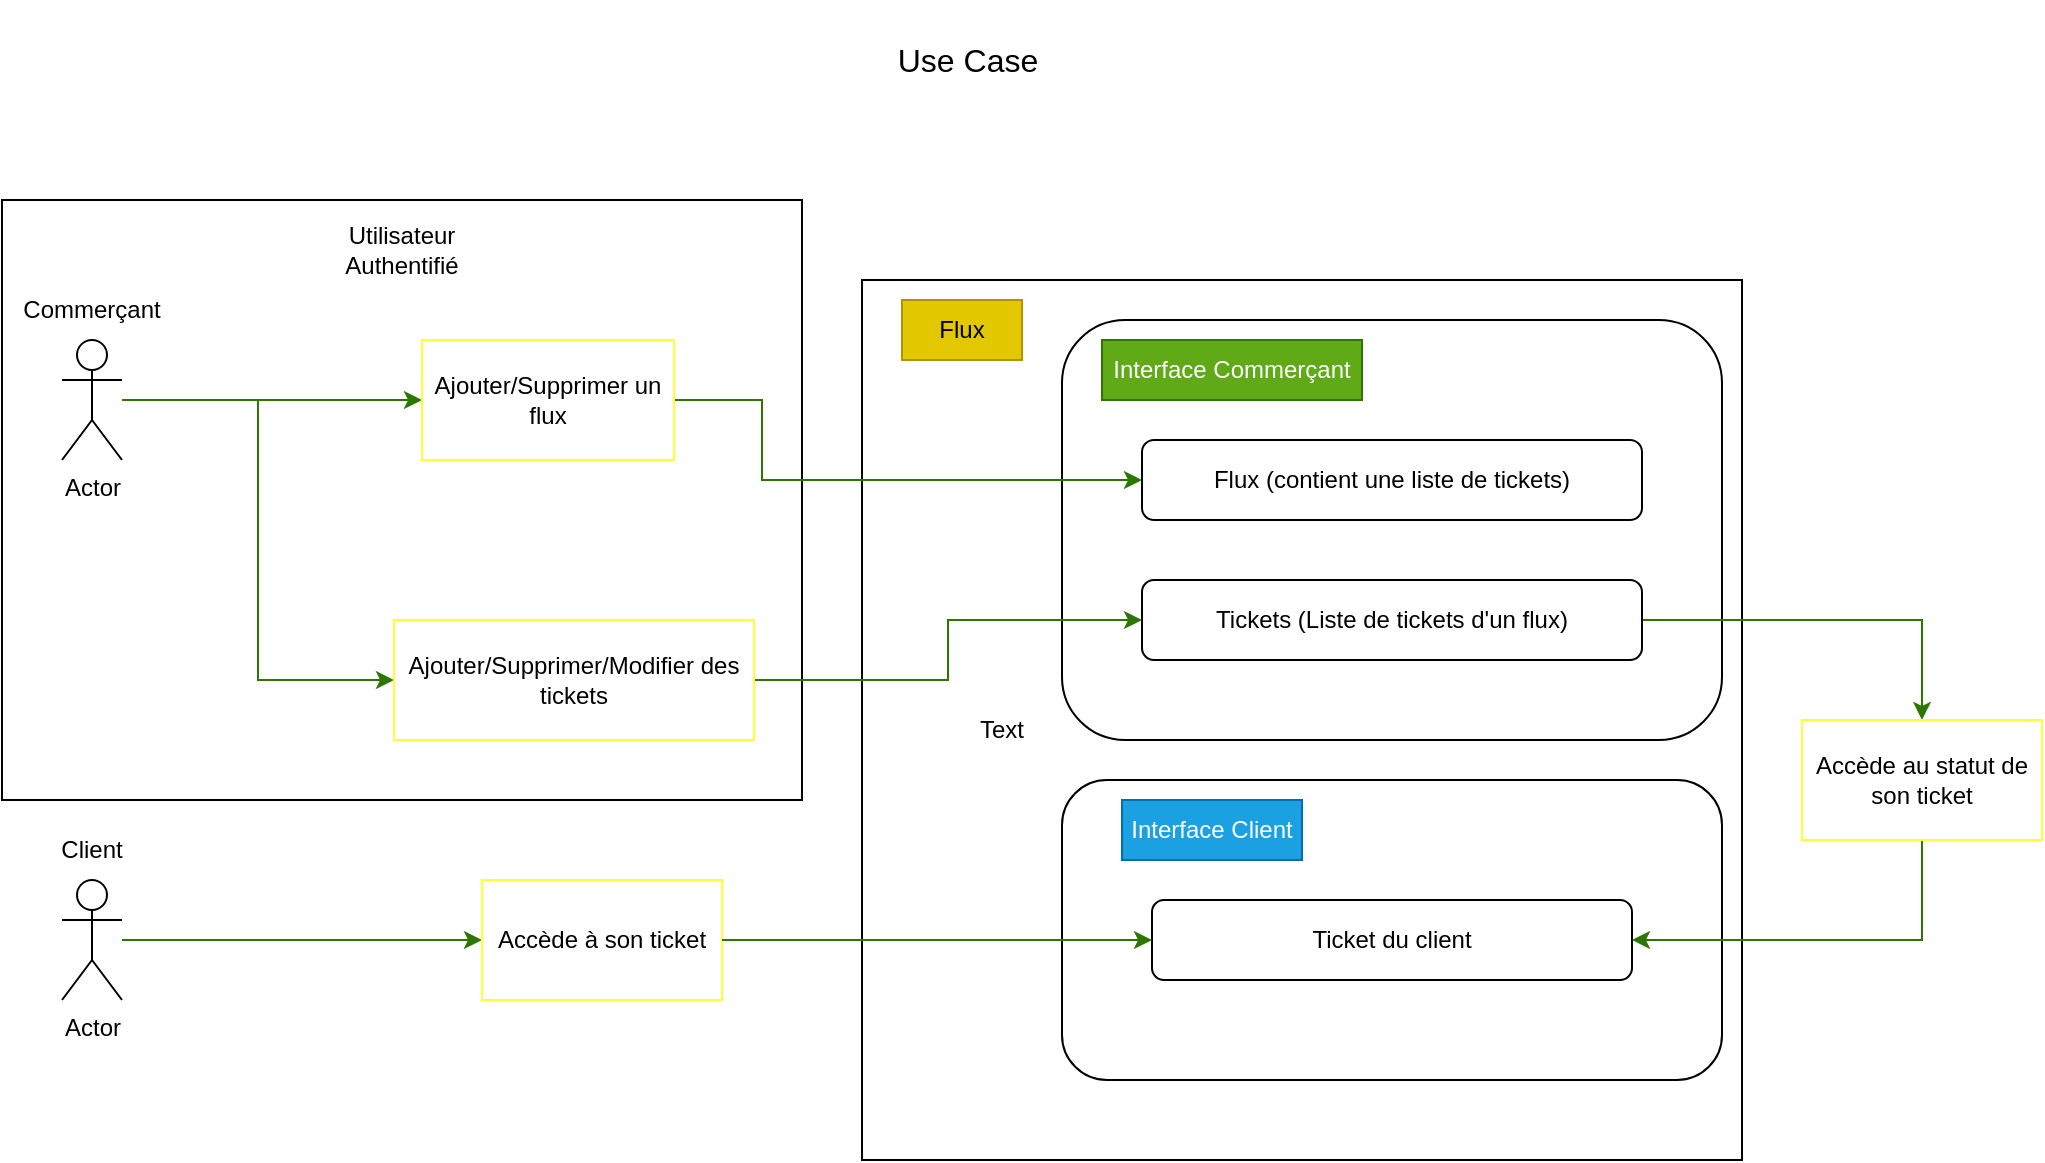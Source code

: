 <mxfile version="21.4.0" type="github">
  <diagram name="Page-1" id="L3jArq6J0F_VoiQkwB9n">
    <mxGraphModel dx="2522" dy="938" grid="1" gridSize="10" guides="1" tooltips="1" connect="1" arrows="1" fold="1" page="1" pageScale="1" pageWidth="827" pageHeight="1169" math="0" shadow="0">
      <root>
        <mxCell id="0" />
        <mxCell id="1" parent="0" />
        <mxCell id="9Peq9ZwE4s5D_hsLS-z3-54" value="" style="rounded=0;whiteSpace=wrap;html=1;" parent="1" vertex="1">
          <mxGeometry x="-700" y="200" width="400" height="300" as="geometry" />
        </mxCell>
        <mxCell id="9Peq9ZwE4s5D_hsLS-z3-1" value="" style="whiteSpace=wrap;html=1;aspect=fixed;" parent="1" vertex="1">
          <mxGeometry x="-270" y="240" width="440" height="440" as="geometry" />
        </mxCell>
        <mxCell id="9Peq9ZwE4s5D_hsLS-z3-48" style="edgeStyle=orthogonalEdgeStyle;rounded=0;orthogonalLoop=1;jettySize=auto;html=1;entryX=0;entryY=0.5;entryDx=0;entryDy=0;fillColor=#60a917;strokeColor=#2D7600;" parent="1" source="9Peq9ZwE4s5D_hsLS-z3-2" target="9Peq9ZwE4s5D_hsLS-z3-47" edge="1">
          <mxGeometry relative="1" as="geometry" />
        </mxCell>
        <mxCell id="9Peq9ZwE4s5D_hsLS-z3-2" value="Actor" style="shape=umlActor;verticalLabelPosition=bottom;verticalAlign=top;html=1;" parent="1" vertex="1">
          <mxGeometry x="-670" y="270" width="30" height="60" as="geometry" />
        </mxCell>
        <mxCell id="9Peq9ZwE4s5D_hsLS-z3-10" value="Actor" style="shape=umlActor;verticalLabelPosition=bottom;verticalAlign=top;html=1;" parent="1" vertex="1">
          <mxGeometry x="-670" y="540" width="30" height="60" as="geometry" />
        </mxCell>
        <mxCell id="9Peq9ZwE4s5D_hsLS-z3-20" value="Commerçant" style="text;html=1;strokeColor=none;fillColor=none;align=center;verticalAlign=middle;whiteSpace=wrap;rounded=0;" parent="1" vertex="1">
          <mxGeometry x="-685" y="240" width="60" height="30" as="geometry" />
        </mxCell>
        <mxCell id="9Peq9ZwE4s5D_hsLS-z3-21" value="Client" style="text;html=1;strokeColor=none;fillColor=none;align=center;verticalAlign=middle;whiteSpace=wrap;rounded=0;" parent="1" vertex="1">
          <mxGeometry x="-685" y="510" width="60" height="30" as="geometry" />
        </mxCell>
        <mxCell id="9Peq9ZwE4s5D_hsLS-z3-22" value="Flux" style="text;html=1;strokeColor=#B09500;fillColor=#e3c800;align=center;verticalAlign=middle;whiteSpace=wrap;rounded=0;fontColor=#000000;" parent="1" vertex="1">
          <mxGeometry x="-250" y="250" width="60" height="30" as="geometry" />
        </mxCell>
        <mxCell id="9Peq9ZwE4s5D_hsLS-z3-25" value="" style="rounded=1;whiteSpace=wrap;html=1;" parent="1" vertex="1">
          <mxGeometry x="-170" y="260" width="330" height="210" as="geometry" />
        </mxCell>
        <mxCell id="9Peq9ZwE4s5D_hsLS-z3-24" value="Interface Commerçant" style="text;html=1;strokeColor=#2D7600;fillColor=#60a917;align=center;verticalAlign=middle;whiteSpace=wrap;rounded=0;fontColor=#ffffff;" parent="1" vertex="1">
          <mxGeometry x="-150" y="270" width="130" height="30" as="geometry" />
        </mxCell>
        <mxCell id="9Peq9ZwE4s5D_hsLS-z3-26" value="" style="rounded=1;whiteSpace=wrap;html=1;" parent="1" vertex="1">
          <mxGeometry x="-170" y="490" width="330" height="150" as="geometry" />
        </mxCell>
        <mxCell id="9Peq9ZwE4s5D_hsLS-z3-27" value="Interface Client" style="text;html=1;strokeColor=#006EAF;fillColor=#1ba1e2;align=center;verticalAlign=middle;whiteSpace=wrap;rounded=0;fontColor=#ffffff;" parent="1" vertex="1">
          <mxGeometry x="-140" y="500" width="90" height="30" as="geometry" />
        </mxCell>
        <mxCell id="9Peq9ZwE4s5D_hsLS-z3-29" value="Flux (contient une liste de tickets)" style="rounded=1;whiteSpace=wrap;html=1;" parent="1" vertex="1">
          <mxGeometry x="-130" y="320" width="250" height="40" as="geometry" />
        </mxCell>
        <mxCell id="9Peq9ZwE4s5D_hsLS-z3-52" style="edgeStyle=orthogonalEdgeStyle;rounded=0;orthogonalLoop=1;jettySize=auto;html=1;entryX=0.5;entryY=0;entryDx=0;entryDy=0;fillColor=#60a917;strokeColor=#2D7600;" parent="1" source="9Peq9ZwE4s5D_hsLS-z3-30" target="9Peq9ZwE4s5D_hsLS-z3-35" edge="1">
          <mxGeometry relative="1" as="geometry" />
        </mxCell>
        <mxCell id="9Peq9ZwE4s5D_hsLS-z3-30" value="Tickets (Liste de tickets d&#39;un flux)" style="rounded=1;whiteSpace=wrap;html=1;" parent="1" vertex="1">
          <mxGeometry x="-130" y="390" width="250" height="40" as="geometry" />
        </mxCell>
        <mxCell id="9Peq9ZwE4s5D_hsLS-z3-31" value="Ticket du client" style="rounded=1;whiteSpace=wrap;html=1;" parent="1" vertex="1">
          <mxGeometry x="-125" y="550" width="240" height="40" as="geometry" />
        </mxCell>
        <mxCell id="9Peq9ZwE4s5D_hsLS-z3-53" style="edgeStyle=orthogonalEdgeStyle;rounded=0;orthogonalLoop=1;jettySize=auto;html=1;entryX=1;entryY=0.5;entryDx=0;entryDy=0;fillColor=#60a917;strokeColor=#2D7600;" parent="1" source="9Peq9ZwE4s5D_hsLS-z3-35" target="9Peq9ZwE4s5D_hsLS-z3-31" edge="1">
          <mxGeometry relative="1" as="geometry">
            <Array as="points">
              <mxPoint x="260" y="570" />
            </Array>
          </mxGeometry>
        </mxCell>
        <mxCell id="9Peq9ZwE4s5D_hsLS-z3-35" value="Accède au statut de son ticket" style="whiteSpace=wrap;html=1;strokeColor=#FFFF33;" parent="1" vertex="1">
          <mxGeometry x="200" y="460" width="120" height="60" as="geometry" />
        </mxCell>
        <mxCell id="9Peq9ZwE4s5D_hsLS-z3-39" style="edgeStyle=orthogonalEdgeStyle;rounded=0;orthogonalLoop=1;jettySize=auto;html=1;fillColor=#60a917;strokeColor=#2D7600;" parent="1" source="9Peq9ZwE4s5D_hsLS-z3-49" target="9Peq9ZwE4s5D_hsLS-z3-29" edge="1">
          <mxGeometry relative="1" as="geometry">
            <Array as="points">
              <mxPoint x="-320" y="300" />
              <mxPoint x="-320" y="340" />
            </Array>
          </mxGeometry>
        </mxCell>
        <mxCell id="9Peq9ZwE4s5D_hsLS-z3-44" style="edgeStyle=orthogonalEdgeStyle;rounded=0;orthogonalLoop=1;jettySize=auto;html=1;exitX=1;exitY=0.5;exitDx=0;exitDy=0;fillColor=#60a917;strokeColor=#2D7600;" parent="1" source="9Peq9ZwE4s5D_hsLS-z3-47" target="9Peq9ZwE4s5D_hsLS-z3-30" edge="1">
          <mxGeometry relative="1" as="geometry">
            <mxPoint x="-340" y="410" as="sourcePoint" />
          </mxGeometry>
        </mxCell>
        <mxCell id="9Peq9ZwE4s5D_hsLS-z3-47" value="Ajouter/Supprimer/Modifier des tickets" style="rounded=0;whiteSpace=wrap;html=1;strokeColor=#FFFF33;" parent="1" vertex="1">
          <mxGeometry x="-504" y="410" width="180" height="60" as="geometry" />
        </mxCell>
        <mxCell id="9Peq9ZwE4s5D_hsLS-z3-50" value="" style="edgeStyle=orthogonalEdgeStyle;rounded=0;orthogonalLoop=1;jettySize=auto;html=1;fillColor=#60a917;strokeColor=#2D7600;" parent="1" source="9Peq9ZwE4s5D_hsLS-z3-2" target="9Peq9ZwE4s5D_hsLS-z3-49" edge="1">
          <mxGeometry relative="1" as="geometry">
            <mxPoint x="-640" y="300" as="sourcePoint" />
            <mxPoint x="-130" y="340" as="targetPoint" />
            <Array as="points" />
          </mxGeometry>
        </mxCell>
        <mxCell id="9Peq9ZwE4s5D_hsLS-z3-49" value="Ajouter/Supprimer un flux" style="rounded=0;whiteSpace=wrap;html=1;strokeColor=#FFFF33;" parent="1" vertex="1">
          <mxGeometry x="-490" y="270" width="126" height="60" as="geometry" />
        </mxCell>
        <mxCell id="9Peq9ZwE4s5D_hsLS-z3-51" value="" style="edgeStyle=orthogonalEdgeStyle;rounded=0;orthogonalLoop=1;jettySize=auto;html=1;entryX=0;entryY=0.5;entryDx=0;entryDy=0;fillColor=#60a917;strokeColor=#2D7600;" parent="1" source="9Peq9ZwE4s5D_hsLS-z3-10" target="9Peq9ZwE4s5D_hsLS-z3-34" edge="1">
          <mxGeometry relative="1" as="geometry">
            <mxPoint x="-640" y="570" as="sourcePoint" />
            <mxPoint x="-258" y="611" as="targetPoint" />
          </mxGeometry>
        </mxCell>
        <mxCell id="9Peq9ZwE4s5D_hsLS-z3-34" value="Accède à son ticket" style="rounded=0;whiteSpace=wrap;html=1;strokeColor=#FFFF33;" parent="1" vertex="1">
          <mxGeometry x="-460" y="540" width="120" height="60" as="geometry" />
        </mxCell>
        <mxCell id="9Peq9ZwE4s5D_hsLS-z3-18" style="edgeStyle=orthogonalEdgeStyle;rounded=0;orthogonalLoop=1;jettySize=auto;html=1;entryX=0;entryY=0.5;entryDx=0;entryDy=0;fillColor=#60a917;strokeColor=#2D7600;" parent="1" source="9Peq9ZwE4s5D_hsLS-z3-34" target="9Peq9ZwE4s5D_hsLS-z3-31" edge="1">
          <mxGeometry relative="1" as="geometry" />
        </mxCell>
        <mxCell id="9Peq9ZwE4s5D_hsLS-z3-55" value="Utilisateur Authentifié" style="text;html=1;strokeColor=none;fillColor=none;align=center;verticalAlign=middle;whiteSpace=wrap;rounded=0;" parent="1" vertex="1">
          <mxGeometry x="-530" y="210" width="60" height="30" as="geometry" />
        </mxCell>
        <mxCell id="sWzu_hCgYZbUVSwposO9-1" value="Text" style="text;html=1;strokeColor=none;fillColor=none;align=center;verticalAlign=middle;whiteSpace=wrap;rounded=0;" vertex="1" parent="1">
          <mxGeometry x="-230" y="450" width="60" height="30" as="geometry" />
        </mxCell>
        <mxCell id="sWzu_hCgYZbUVSwposO9-2" value="&lt;font style=&quot;font-size: 16px;&quot;&gt;Use Case&lt;/font&gt;" style="text;html=1;strokeColor=none;fillColor=none;align=center;verticalAlign=middle;whiteSpace=wrap;rounded=0;" vertex="1" parent="1">
          <mxGeometry x="-309" y="100" width="184" height="60" as="geometry" />
        </mxCell>
      </root>
    </mxGraphModel>
  </diagram>
</mxfile>

